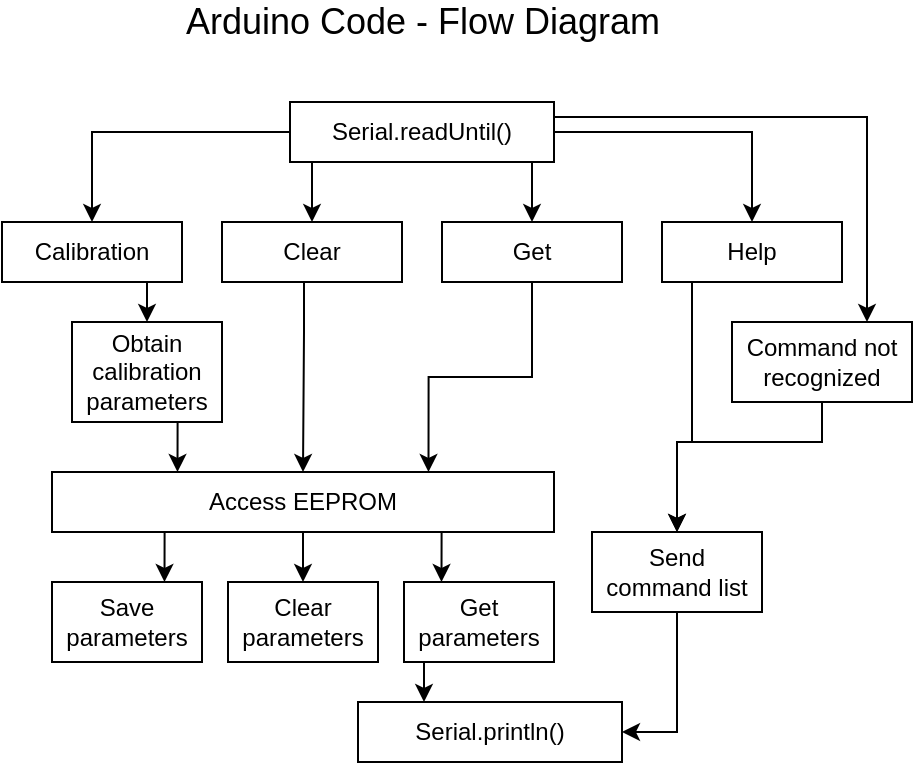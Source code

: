 <mxfile version="13.8.8" type="device"><diagram id="KEc71E-Pb5hmVDnRP2W9" name="Page-1"><mxGraphModel dx="1065" dy="483" grid="1" gridSize="10" guides="1" tooltips="1" connect="1" arrows="1" fold="1" page="1" pageScale="1" pageWidth="850" pageHeight="1100" math="0" shadow="0"><root><mxCell id="0"/><mxCell id="1" parent="0"/><mxCell id="7B3aLRtC34siTTgHBGko-8" style="edgeStyle=orthogonalEdgeStyle;rounded=0;orthogonalLoop=1;jettySize=auto;html=1;exitX=0;exitY=0.5;exitDx=0;exitDy=0;" edge="1" parent="1" source="7B3aLRtC34siTTgHBGko-1" target="7B3aLRtC34siTTgHBGko-3"><mxGeometry relative="1" as="geometry"/></mxCell><mxCell id="7B3aLRtC34siTTgHBGko-9" style="edgeStyle=orthogonalEdgeStyle;rounded=0;orthogonalLoop=1;jettySize=auto;html=1;exitX=0.25;exitY=1;exitDx=0;exitDy=0;entryX=0.5;entryY=0;entryDx=0;entryDy=0;" edge="1" parent="1" source="7B3aLRtC34siTTgHBGko-1" target="7B3aLRtC34siTTgHBGko-5"><mxGeometry relative="1" as="geometry"/></mxCell><mxCell id="7B3aLRtC34siTTgHBGko-10" style="edgeStyle=orthogonalEdgeStyle;rounded=0;orthogonalLoop=1;jettySize=auto;html=1;exitX=0.75;exitY=1;exitDx=0;exitDy=0;entryX=0.5;entryY=0;entryDx=0;entryDy=0;" edge="1" parent="1" source="7B3aLRtC34siTTgHBGko-1" target="7B3aLRtC34siTTgHBGko-7"><mxGeometry relative="1" as="geometry"/></mxCell><mxCell id="7B3aLRtC34siTTgHBGko-11" style="edgeStyle=orthogonalEdgeStyle;rounded=0;orthogonalLoop=1;jettySize=auto;html=1;exitX=1;exitY=0.5;exitDx=0;exitDy=0;entryX=0.5;entryY=0;entryDx=0;entryDy=0;" edge="1" parent="1" source="7B3aLRtC34siTTgHBGko-1" target="7B3aLRtC34siTTgHBGko-4"><mxGeometry relative="1" as="geometry"/></mxCell><mxCell id="7B3aLRtC34siTTgHBGko-20" style="edgeStyle=orthogonalEdgeStyle;rounded=0;orthogonalLoop=1;jettySize=auto;html=1;exitX=1;exitY=0.25;exitDx=0;exitDy=0;entryX=0.75;entryY=0;entryDx=0;entryDy=0;" edge="1" parent="1" source="7B3aLRtC34siTTgHBGko-1" target="7B3aLRtC34siTTgHBGko-19"><mxGeometry relative="1" as="geometry"/></mxCell><mxCell id="7B3aLRtC34siTTgHBGko-1" value="Serial.readUntil()" style="rounded=0;whiteSpace=wrap;html=1;" vertex="1" parent="1"><mxGeometry x="359" y="70" width="132" height="30" as="geometry"/></mxCell><mxCell id="7B3aLRtC34siTTgHBGko-2" value="&lt;font style=&quot;font-size: 18px&quot;&gt;Arduino Code - Flow Diagram&lt;/font&gt;" style="text;html=1;align=center;verticalAlign=middle;resizable=0;points=[];autosize=1;" vertex="1" parent="1"><mxGeometry x="300" y="20" width="250" height="20" as="geometry"/></mxCell><mxCell id="7B3aLRtC34siTTgHBGko-24" style="edgeStyle=orthogonalEdgeStyle;rounded=0;orthogonalLoop=1;jettySize=auto;html=1;exitX=0.5;exitY=1;exitDx=0;exitDy=0;entryX=0.5;entryY=0;entryDx=0;entryDy=0;" edge="1" parent="1" source="7B3aLRtC34siTTgHBGko-3" target="7B3aLRtC34siTTgHBGko-23"><mxGeometry relative="1" as="geometry"/></mxCell><mxCell id="7B3aLRtC34siTTgHBGko-3" value="Calibration" style="rounded=0;whiteSpace=wrap;html=1;" vertex="1" parent="1"><mxGeometry x="215" y="130" width="90" height="30" as="geometry"/></mxCell><mxCell id="7B3aLRtC34siTTgHBGko-18" style="edgeStyle=orthogonalEdgeStyle;rounded=0;orthogonalLoop=1;jettySize=auto;html=1;exitX=0.5;exitY=1;exitDx=0;exitDy=0;entryX=0.5;entryY=0;entryDx=0;entryDy=0;" edge="1" parent="1" source="7B3aLRtC34siTTgHBGko-4" target="7B3aLRtC34siTTgHBGko-17"><mxGeometry relative="1" as="geometry"><Array as="points"><mxPoint x="560" y="160"/><mxPoint x="560" y="240"/><mxPoint x="553" y="240"/></Array></mxGeometry></mxCell><mxCell id="7B3aLRtC34siTTgHBGko-4" value="Help&lt;span style=&quot;color: rgba(0 , 0 , 0 , 0) ; font-family: monospace ; font-size: 0px&quot;&gt;%3CmxGraphModel%3E%3Croot%3E%3CmxCell%20id%3D%220%22%2F%3E%3CmxCell%20id%3D%221%22%20parent%3D%220%22%2F%3E%3CmxCell%20id%3D%222%22%20value%3D%22Calibration%22%20style%3D%22rounded%3D0%3BwhiteSpace%3Dwrap%3Bhtml%3D1%3B%22%20vertex%3D%221%22%20parent%3D%221%22%3E%3CmxGeometry%20x%3D%22220%22%20y%3D%22110%22%20width%3D%2290%22%20height%3D%2230%22%20as%3D%22geometry%22%2F%3E%3C%2FmxCell%3E%3C%2Froot%3E%3C%2FmxGraphModel%3E&lt;/span&gt;" style="rounded=0;whiteSpace=wrap;html=1;" vertex="1" parent="1"><mxGeometry x="545" y="130" width="90" height="30" as="geometry"/></mxCell><mxCell id="7B3aLRtC34siTTgHBGko-15" style="edgeStyle=orthogonalEdgeStyle;rounded=0;orthogonalLoop=1;jettySize=auto;html=1;exitX=0.5;exitY=1;exitDx=0;exitDy=0;entryX=0.5;entryY=0;entryDx=0;entryDy=0;" edge="1" parent="1" source="7B3aLRtC34siTTgHBGko-5" target="7B3aLRtC34siTTgHBGko-13"><mxGeometry relative="1" as="geometry"><Array as="points"><mxPoint x="366" y="160"/><mxPoint x="366" y="185"/></Array></mxGeometry></mxCell><mxCell id="7B3aLRtC34siTTgHBGko-5" value="Clear" style="rounded=0;whiteSpace=wrap;html=1;" vertex="1" parent="1"><mxGeometry x="325" y="130" width="90" height="30" as="geometry"/></mxCell><mxCell id="7B3aLRtC34siTTgHBGko-16" style="edgeStyle=orthogonalEdgeStyle;rounded=0;orthogonalLoop=1;jettySize=auto;html=1;exitX=0.5;exitY=1;exitDx=0;exitDy=0;entryX=0.75;entryY=0;entryDx=0;entryDy=0;" edge="1" parent="1" source="7B3aLRtC34siTTgHBGko-7" target="7B3aLRtC34siTTgHBGko-13"><mxGeometry relative="1" as="geometry"/></mxCell><mxCell id="7B3aLRtC34siTTgHBGko-7" value="Get" style="rounded=0;whiteSpace=wrap;html=1;" vertex="1" parent="1"><mxGeometry x="435" y="130" width="90" height="30" as="geometry"/></mxCell><mxCell id="7B3aLRtC34siTTgHBGko-12" value="Serial.println()" style="rounded=0;whiteSpace=wrap;html=1;" vertex="1" parent="1"><mxGeometry x="393" y="370" width="132" height="30" as="geometry"/></mxCell><mxCell id="7B3aLRtC34siTTgHBGko-30" style="edgeStyle=orthogonalEdgeStyle;rounded=0;orthogonalLoop=1;jettySize=auto;html=1;exitX=0.25;exitY=1;exitDx=0;exitDy=0;entryX=0.75;entryY=0;entryDx=0;entryDy=0;" edge="1" parent="1" source="7B3aLRtC34siTTgHBGko-13" target="7B3aLRtC34siTTgHBGko-28"><mxGeometry relative="1" as="geometry"/></mxCell><mxCell id="7B3aLRtC34siTTgHBGko-32" style="edgeStyle=orthogonalEdgeStyle;rounded=0;orthogonalLoop=1;jettySize=auto;html=1;exitX=0.5;exitY=1;exitDx=0;exitDy=0;entryX=0.5;entryY=0;entryDx=0;entryDy=0;" edge="1" parent="1" source="7B3aLRtC34siTTgHBGko-13" target="7B3aLRtC34siTTgHBGko-31"><mxGeometry relative="1" as="geometry"/></mxCell><mxCell id="7B3aLRtC34siTTgHBGko-34" style="edgeStyle=orthogonalEdgeStyle;rounded=0;orthogonalLoop=1;jettySize=auto;html=1;exitX=0.75;exitY=1;exitDx=0;exitDy=0;entryX=0.25;entryY=0;entryDx=0;entryDy=0;" edge="1" parent="1" source="7B3aLRtC34siTTgHBGko-13" target="7B3aLRtC34siTTgHBGko-33"><mxGeometry relative="1" as="geometry"/></mxCell><mxCell id="7B3aLRtC34siTTgHBGko-13" value="Access EEPROM" style="rounded=0;whiteSpace=wrap;html=1;" vertex="1" parent="1"><mxGeometry x="240" y="255" width="251" height="30" as="geometry"/></mxCell><mxCell id="7B3aLRtC34siTTgHBGko-22" style="edgeStyle=orthogonalEdgeStyle;rounded=0;orthogonalLoop=1;jettySize=auto;html=1;exitX=0.5;exitY=1;exitDx=0;exitDy=0;entryX=1;entryY=0.5;entryDx=0;entryDy=0;" edge="1" parent="1" source="7B3aLRtC34siTTgHBGko-17" target="7B3aLRtC34siTTgHBGko-12"><mxGeometry relative="1" as="geometry"/></mxCell><mxCell id="7B3aLRtC34siTTgHBGko-17" value="Send command list" style="rounded=0;whiteSpace=wrap;html=1;" vertex="1" parent="1"><mxGeometry x="510" y="285" width="85" height="40" as="geometry"/></mxCell><mxCell id="7B3aLRtC34siTTgHBGko-36" style="edgeStyle=orthogonalEdgeStyle;rounded=0;orthogonalLoop=1;jettySize=auto;html=1;exitX=0.5;exitY=1;exitDx=0;exitDy=0;entryX=0.5;entryY=0;entryDx=0;entryDy=0;" edge="1" parent="1" source="7B3aLRtC34siTTgHBGko-19" target="7B3aLRtC34siTTgHBGko-17"><mxGeometry relative="1" as="geometry"><Array as="points"><mxPoint x="625" y="240"/><mxPoint x="553" y="240"/></Array></mxGeometry></mxCell><mxCell id="7B3aLRtC34siTTgHBGko-19" value="Command not recognized" style="rounded=0;whiteSpace=wrap;html=1;" vertex="1" parent="1"><mxGeometry x="580" y="180" width="90" height="40" as="geometry"/></mxCell><mxCell id="7B3aLRtC34siTTgHBGko-27" style="edgeStyle=orthogonalEdgeStyle;rounded=0;orthogonalLoop=1;jettySize=auto;html=1;exitX=0.75;exitY=1;exitDx=0;exitDy=0;entryX=0.25;entryY=0;entryDx=0;entryDy=0;" edge="1" parent="1" source="7B3aLRtC34siTTgHBGko-23" target="7B3aLRtC34siTTgHBGko-13"><mxGeometry relative="1" as="geometry"/></mxCell><mxCell id="7B3aLRtC34siTTgHBGko-23" value="Obtain calibration parameters" style="rounded=0;whiteSpace=wrap;html=1;" vertex="1" parent="1"><mxGeometry x="250" y="180" width="75" height="50" as="geometry"/></mxCell><mxCell id="7B3aLRtC34siTTgHBGko-28" value="Save parameters" style="rounded=0;whiteSpace=wrap;html=1;" vertex="1" parent="1"><mxGeometry x="240" y="310" width="75" height="40" as="geometry"/></mxCell><mxCell id="7B3aLRtC34siTTgHBGko-31" value="Clear parameters" style="rounded=0;whiteSpace=wrap;html=1;" vertex="1" parent="1"><mxGeometry x="328" y="310" width="75" height="40" as="geometry"/></mxCell><mxCell id="7B3aLRtC34siTTgHBGko-35" style="edgeStyle=orthogonalEdgeStyle;rounded=0;orthogonalLoop=1;jettySize=auto;html=1;exitX=0.5;exitY=1;exitDx=0;exitDy=0;entryX=0.25;entryY=0;entryDx=0;entryDy=0;" edge="1" parent="1" source="7B3aLRtC34siTTgHBGko-33" target="7B3aLRtC34siTTgHBGko-12"><mxGeometry relative="1" as="geometry"/></mxCell><mxCell id="7B3aLRtC34siTTgHBGko-33" value="Get parameters" style="rounded=0;whiteSpace=wrap;html=1;" vertex="1" parent="1"><mxGeometry x="416" y="310" width="75" height="40" as="geometry"/></mxCell></root></mxGraphModel></diagram></mxfile>
